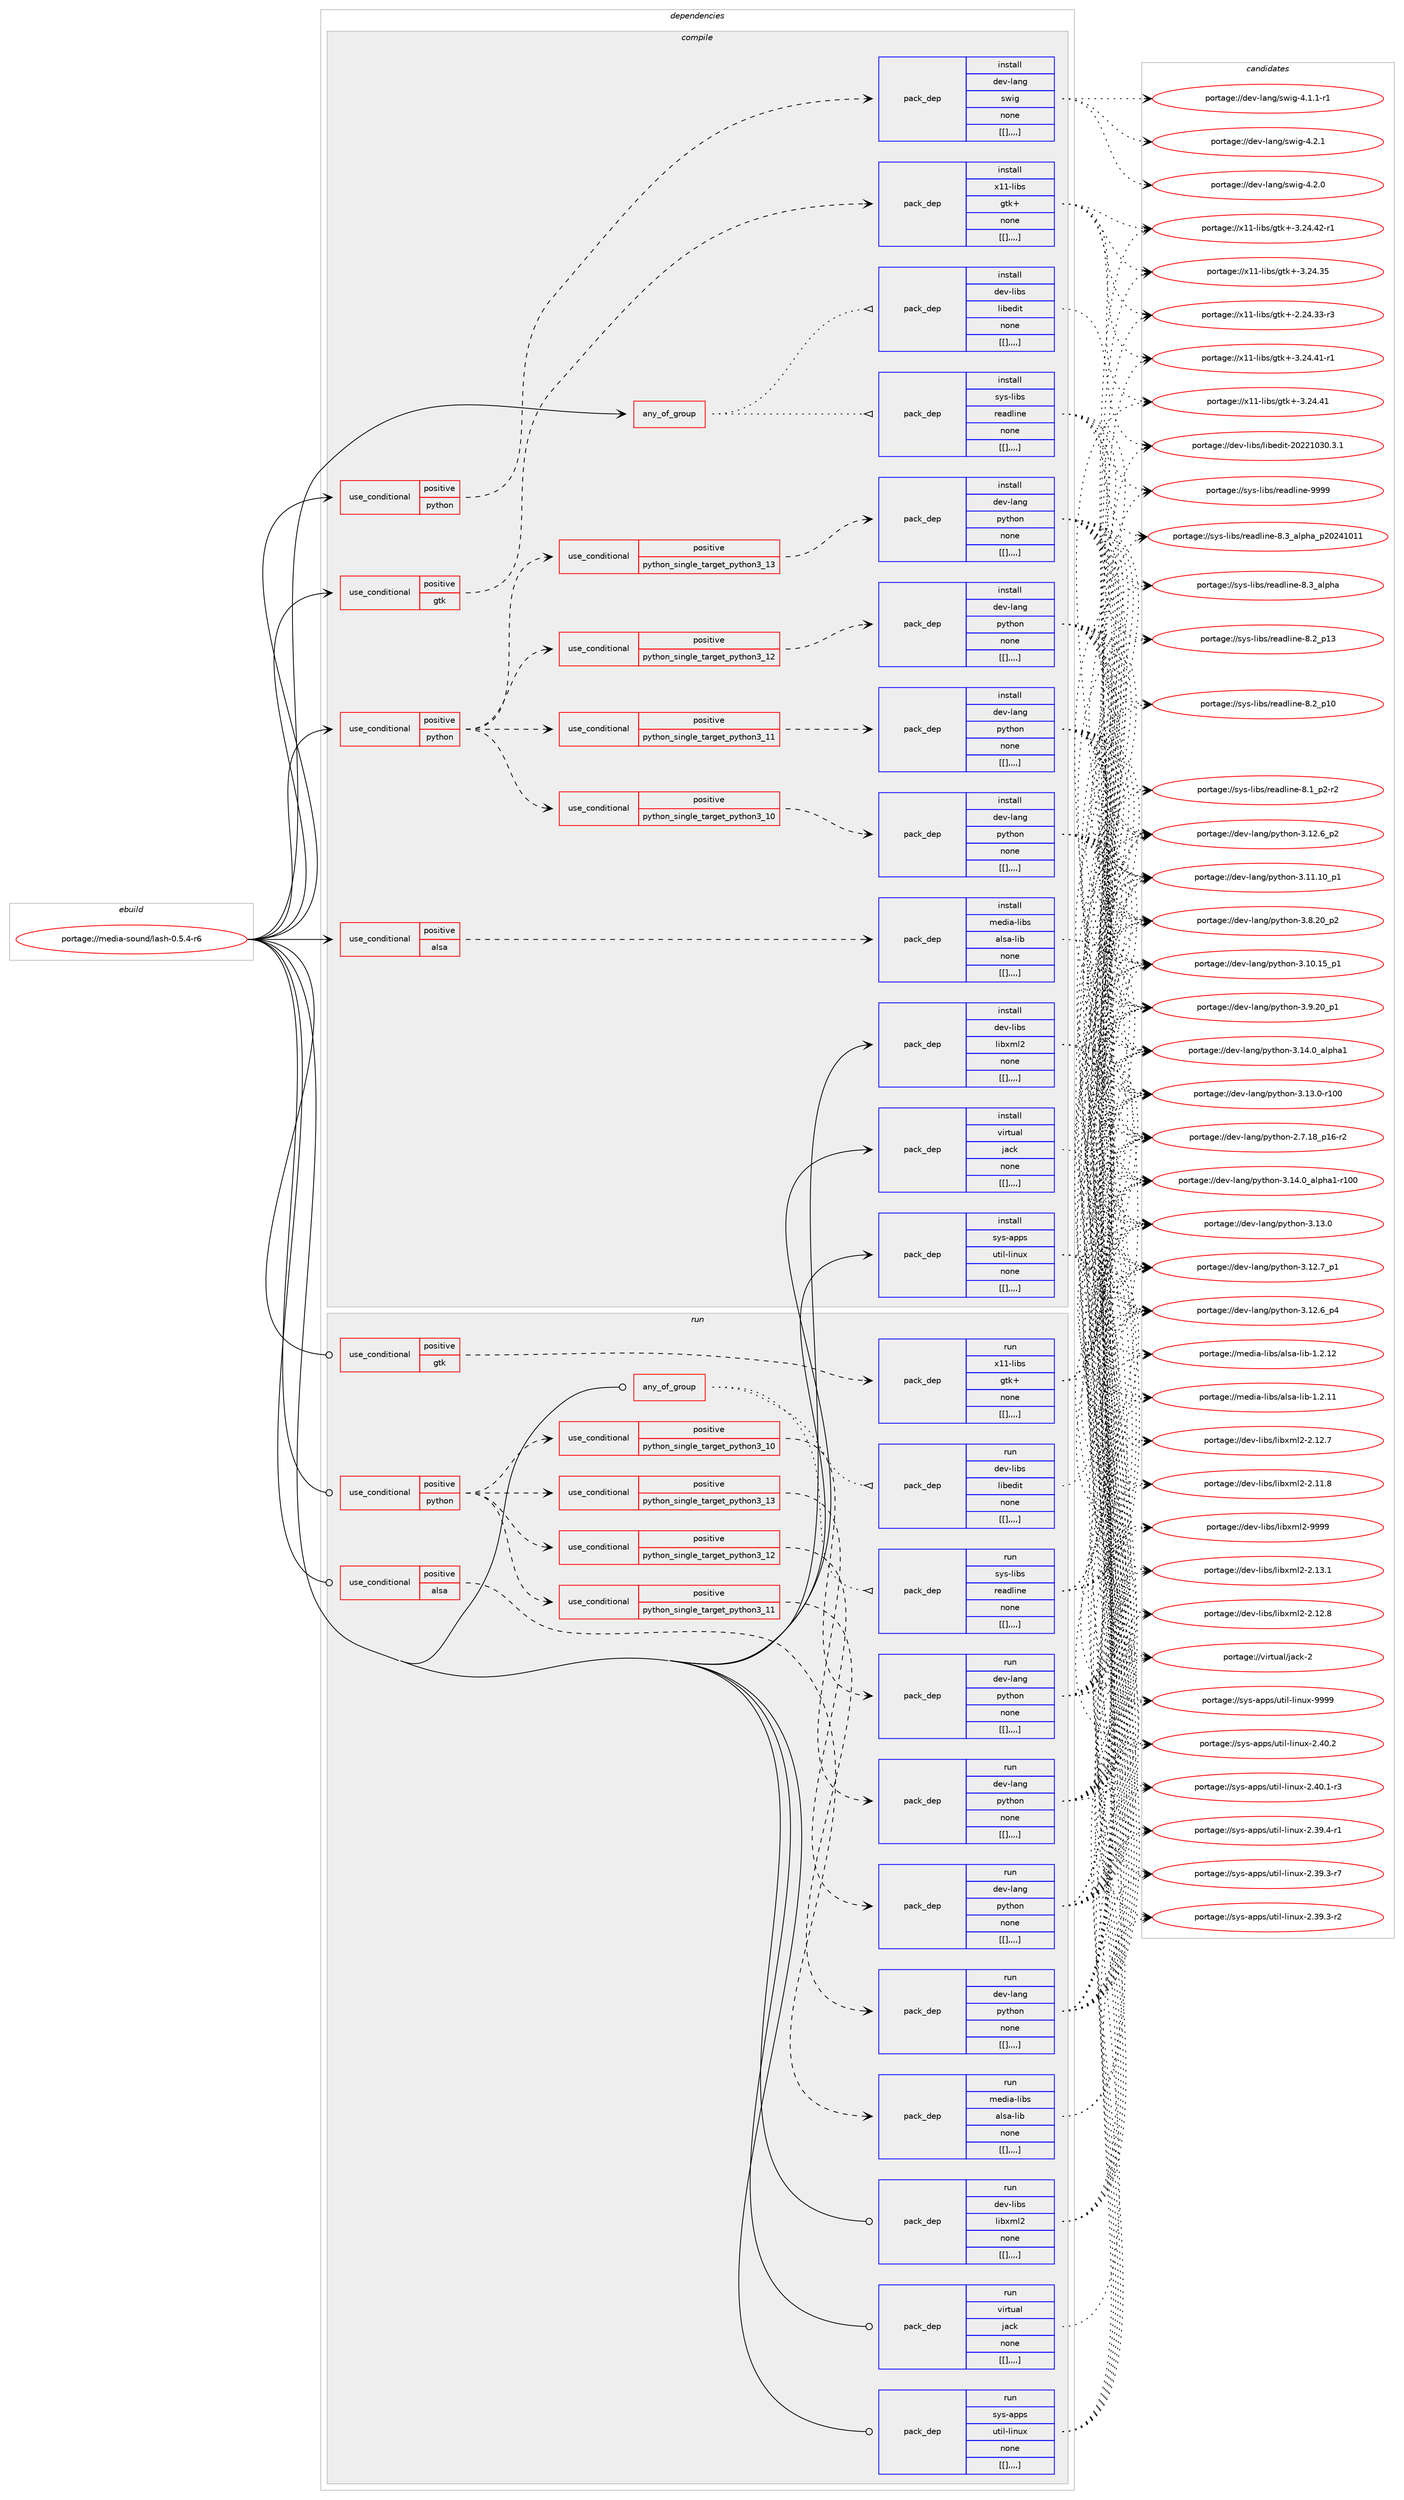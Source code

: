 digraph prolog {

# *************
# Graph options
# *************

newrank=true;
concentrate=true;
compound=true;
graph [rankdir=LR,fontname=Helvetica,fontsize=10,ranksep=1.5];#, ranksep=2.5, nodesep=0.2];
edge  [arrowhead=vee];
node  [fontname=Helvetica,fontsize=10];

# **********
# The ebuild
# **********

subgraph cluster_leftcol {
color=gray;
label=<<i>ebuild</i>>;
id [label="portage://media-sound/lash-0.5.4-r6", color=red, width=4, href="../media-sound/lash-0.5.4-r6.svg"];
}

# ****************
# The dependencies
# ****************

subgraph cluster_midcol {
color=gray;
label=<<i>dependencies</i>>;
subgraph cluster_compile {
fillcolor="#eeeeee";
style=filled;
label=<<i>compile</i>>;
subgraph any2582 {
dependency339182 [label=<<TABLE BORDER="0" CELLBORDER="1" CELLSPACING="0" CELLPADDING="4"><TR><TD CELLPADDING="10">any_of_group</TD></TR></TABLE>>, shape=none, color=red];subgraph pack250125 {
dependency339212 [label=<<TABLE BORDER="0" CELLBORDER="1" CELLSPACING="0" CELLPADDING="4" WIDTH="220"><TR><TD ROWSPAN="6" CELLPADDING="30">pack_dep</TD></TR><TR><TD WIDTH="110">install</TD></TR><TR><TD>sys-libs</TD></TR><TR><TD>readline</TD></TR><TR><TD>none</TD></TR><TR><TD>[[],,,,]</TD></TR></TABLE>>, shape=none, color=blue];
}
dependency339182:e -> dependency339212:w [weight=20,style="dotted",arrowhead="oinv"];
subgraph pack250160 {
dependency339230 [label=<<TABLE BORDER="0" CELLBORDER="1" CELLSPACING="0" CELLPADDING="4" WIDTH="220"><TR><TD ROWSPAN="6" CELLPADDING="30">pack_dep</TD></TR><TR><TD WIDTH="110">install</TD></TR><TR><TD>dev-libs</TD></TR><TR><TD>libedit</TD></TR><TR><TD>none</TD></TR><TR><TD>[[],,,,]</TD></TR></TABLE>>, shape=none, color=blue];
}
dependency339182:e -> dependency339230:w [weight=20,style="dotted",arrowhead="oinv"];
}
id:e -> dependency339182:w [weight=20,style="solid",arrowhead="vee"];
subgraph cond86321 {
dependency339258 [label=<<TABLE BORDER="0" CELLBORDER="1" CELLSPACING="0" CELLPADDING="4"><TR><TD ROWSPAN="3" CELLPADDING="10">use_conditional</TD></TR><TR><TD>positive</TD></TR><TR><TD>alsa</TD></TR></TABLE>>, shape=none, color=red];
subgraph pack250188 {
dependency339286 [label=<<TABLE BORDER="0" CELLBORDER="1" CELLSPACING="0" CELLPADDING="4" WIDTH="220"><TR><TD ROWSPAN="6" CELLPADDING="30">pack_dep</TD></TR><TR><TD WIDTH="110">install</TD></TR><TR><TD>media-libs</TD></TR><TR><TD>alsa-lib</TD></TR><TR><TD>none</TD></TR><TR><TD>[[],,,,]</TD></TR></TABLE>>, shape=none, color=blue];
}
dependency339258:e -> dependency339286:w [weight=20,style="dashed",arrowhead="vee"];
}
id:e -> dependency339258:w [weight=20,style="solid",arrowhead="vee"];
subgraph cond86331 {
dependency339307 [label=<<TABLE BORDER="0" CELLBORDER="1" CELLSPACING="0" CELLPADDING="4"><TR><TD ROWSPAN="3" CELLPADDING="10">use_conditional</TD></TR><TR><TD>positive</TD></TR><TR><TD>gtk</TD></TR></TABLE>>, shape=none, color=red];
subgraph pack250216 {
dependency339309 [label=<<TABLE BORDER="0" CELLBORDER="1" CELLSPACING="0" CELLPADDING="4" WIDTH="220"><TR><TD ROWSPAN="6" CELLPADDING="30">pack_dep</TD></TR><TR><TD WIDTH="110">install</TD></TR><TR><TD>x11-libs</TD></TR><TR><TD>gtk+</TD></TR><TR><TD>none</TD></TR><TR><TD>[[],,,,]</TD></TR></TABLE>>, shape=none, color=blue];
}
dependency339307:e -> dependency339309:w [weight=20,style="dashed",arrowhead="vee"];
}
id:e -> dependency339307:w [weight=20,style="solid",arrowhead="vee"];
subgraph cond86340 {
dependency339312 [label=<<TABLE BORDER="0" CELLBORDER="1" CELLSPACING="0" CELLPADDING="4"><TR><TD ROWSPAN="3" CELLPADDING="10">use_conditional</TD></TR><TR><TD>positive</TD></TR><TR><TD>python</TD></TR></TABLE>>, shape=none, color=red];
subgraph cond86341 {
dependency339314 [label=<<TABLE BORDER="0" CELLBORDER="1" CELLSPACING="0" CELLPADDING="4"><TR><TD ROWSPAN="3" CELLPADDING="10">use_conditional</TD></TR><TR><TD>positive</TD></TR><TR><TD>python_single_target_python3_10</TD></TR></TABLE>>, shape=none, color=red];
subgraph pack250220 {
dependency339315 [label=<<TABLE BORDER="0" CELLBORDER="1" CELLSPACING="0" CELLPADDING="4" WIDTH="220"><TR><TD ROWSPAN="6" CELLPADDING="30">pack_dep</TD></TR><TR><TD WIDTH="110">install</TD></TR><TR><TD>dev-lang</TD></TR><TR><TD>python</TD></TR><TR><TD>none</TD></TR><TR><TD>[[],,,,]</TD></TR></TABLE>>, shape=none, color=blue];
}
dependency339314:e -> dependency339315:w [weight=20,style="dashed",arrowhead="vee"];
}
dependency339312:e -> dependency339314:w [weight=20,style="dashed",arrowhead="vee"];
subgraph cond86357 {
dependency339347 [label=<<TABLE BORDER="0" CELLBORDER="1" CELLSPACING="0" CELLPADDING="4"><TR><TD ROWSPAN="3" CELLPADDING="10">use_conditional</TD></TR><TR><TD>positive</TD></TR><TR><TD>python_single_target_python3_11</TD></TR></TABLE>>, shape=none, color=red];
subgraph pack250250 {
dependency339456 [label=<<TABLE BORDER="0" CELLBORDER="1" CELLSPACING="0" CELLPADDING="4" WIDTH="220"><TR><TD ROWSPAN="6" CELLPADDING="30">pack_dep</TD></TR><TR><TD WIDTH="110">install</TD></TR><TR><TD>dev-lang</TD></TR><TR><TD>python</TD></TR><TR><TD>none</TD></TR><TR><TD>[[],,,,]</TD></TR></TABLE>>, shape=none, color=blue];
}
dependency339347:e -> dependency339456:w [weight=20,style="dashed",arrowhead="vee"];
}
dependency339312:e -> dependency339347:w [weight=20,style="dashed",arrowhead="vee"];
subgraph cond86398 {
dependency339535 [label=<<TABLE BORDER="0" CELLBORDER="1" CELLSPACING="0" CELLPADDING="4"><TR><TD ROWSPAN="3" CELLPADDING="10">use_conditional</TD></TR><TR><TD>positive</TD></TR><TR><TD>python_single_target_python3_12</TD></TR></TABLE>>, shape=none, color=red];
subgraph pack250389 {
dependency339627 [label=<<TABLE BORDER="0" CELLBORDER="1" CELLSPACING="0" CELLPADDING="4" WIDTH="220"><TR><TD ROWSPAN="6" CELLPADDING="30">pack_dep</TD></TR><TR><TD WIDTH="110">install</TD></TR><TR><TD>dev-lang</TD></TR><TR><TD>python</TD></TR><TR><TD>none</TD></TR><TR><TD>[[],,,,]</TD></TR></TABLE>>, shape=none, color=blue];
}
dependency339535:e -> dependency339627:w [weight=20,style="dashed",arrowhead="vee"];
}
dependency339312:e -> dependency339535:w [weight=20,style="dashed",arrowhead="vee"];
subgraph cond86460 {
dependency339692 [label=<<TABLE BORDER="0" CELLBORDER="1" CELLSPACING="0" CELLPADDING="4"><TR><TD ROWSPAN="3" CELLPADDING="10">use_conditional</TD></TR><TR><TD>positive</TD></TR><TR><TD>python_single_target_python3_13</TD></TR></TABLE>>, shape=none, color=red];
subgraph pack250472 {
dependency339710 [label=<<TABLE BORDER="0" CELLBORDER="1" CELLSPACING="0" CELLPADDING="4" WIDTH="220"><TR><TD ROWSPAN="6" CELLPADDING="30">pack_dep</TD></TR><TR><TD WIDTH="110">install</TD></TR><TR><TD>dev-lang</TD></TR><TR><TD>python</TD></TR><TR><TD>none</TD></TR><TR><TD>[[],,,,]</TD></TR></TABLE>>, shape=none, color=blue];
}
dependency339692:e -> dependency339710:w [weight=20,style="dashed",arrowhead="vee"];
}
dependency339312:e -> dependency339692:w [weight=20,style="dashed",arrowhead="vee"];
}
id:e -> dependency339312:w [weight=20,style="solid",arrowhead="vee"];
subgraph cond86475 {
dependency339732 [label=<<TABLE BORDER="0" CELLBORDER="1" CELLSPACING="0" CELLPADDING="4"><TR><TD ROWSPAN="3" CELLPADDING="10">use_conditional</TD></TR><TR><TD>positive</TD></TR><TR><TD>python</TD></TR></TABLE>>, shape=none, color=red];
subgraph pack250527 {
dependency339769 [label=<<TABLE BORDER="0" CELLBORDER="1" CELLSPACING="0" CELLPADDING="4" WIDTH="220"><TR><TD ROWSPAN="6" CELLPADDING="30">pack_dep</TD></TR><TR><TD WIDTH="110">install</TD></TR><TR><TD>dev-lang</TD></TR><TR><TD>swig</TD></TR><TR><TD>none</TD></TR><TR><TD>[[],,,,]</TD></TR></TABLE>>, shape=none, color=blue];
}
dependency339732:e -> dependency339769:w [weight=20,style="dashed",arrowhead="vee"];
}
id:e -> dependency339732:w [weight=20,style="solid",arrowhead="vee"];
subgraph pack250531 {
dependency339839 [label=<<TABLE BORDER="0" CELLBORDER="1" CELLSPACING="0" CELLPADDING="4" WIDTH="220"><TR><TD ROWSPAN="6" CELLPADDING="30">pack_dep</TD></TR><TR><TD WIDTH="110">install</TD></TR><TR><TD>dev-libs</TD></TR><TR><TD>libxml2</TD></TR><TR><TD>none</TD></TR><TR><TD>[[],,,,]</TD></TR></TABLE>>, shape=none, color=blue];
}
id:e -> dependency339839:w [weight=20,style="solid",arrowhead="vee"];
subgraph pack250625 {
dependency339906 [label=<<TABLE BORDER="0" CELLBORDER="1" CELLSPACING="0" CELLPADDING="4" WIDTH="220"><TR><TD ROWSPAN="6" CELLPADDING="30">pack_dep</TD></TR><TR><TD WIDTH="110">install</TD></TR><TR><TD>sys-apps</TD></TR><TR><TD>util-linux</TD></TR><TR><TD>none</TD></TR><TR><TD>[[],,,,]</TD></TR></TABLE>>, shape=none, color=blue];
}
id:e -> dependency339906:w [weight=20,style="solid",arrowhead="vee"];
subgraph pack250637 {
dependency340002 [label=<<TABLE BORDER="0" CELLBORDER="1" CELLSPACING="0" CELLPADDING="4" WIDTH="220"><TR><TD ROWSPAN="6" CELLPADDING="30">pack_dep</TD></TR><TR><TD WIDTH="110">install</TD></TR><TR><TD>virtual</TD></TR><TR><TD>jack</TD></TR><TR><TD>none</TD></TR><TR><TD>[[],,,,]</TD></TR></TABLE>>, shape=none, color=blue];
}
id:e -> dependency340002:w [weight=20,style="solid",arrowhead="vee"];
}
subgraph cluster_compileandrun {
fillcolor="#eeeeee";
style=filled;
label=<<i>compile and run</i>>;
}
subgraph cluster_run {
fillcolor="#eeeeee";
style=filled;
label=<<i>run</i>>;
subgraph any2590 {
dependency340039 [label=<<TABLE BORDER="0" CELLBORDER="1" CELLSPACING="0" CELLPADDING="4"><TR><TD CELLPADDING="10">any_of_group</TD></TR></TABLE>>, shape=none, color=red];subgraph pack250713 {
dependency340051 [label=<<TABLE BORDER="0" CELLBORDER="1" CELLSPACING="0" CELLPADDING="4" WIDTH="220"><TR><TD ROWSPAN="6" CELLPADDING="30">pack_dep</TD></TR><TR><TD WIDTH="110">run</TD></TR><TR><TD>sys-libs</TD></TR><TR><TD>readline</TD></TR><TR><TD>none</TD></TR><TR><TD>[[],,,,]</TD></TR></TABLE>>, shape=none, color=blue];
}
dependency340039:e -> dependency340051:w [weight=20,style="dotted",arrowhead="oinv"];
subgraph pack250742 {
dependency340108 [label=<<TABLE BORDER="0" CELLBORDER="1" CELLSPACING="0" CELLPADDING="4" WIDTH="220"><TR><TD ROWSPAN="6" CELLPADDING="30">pack_dep</TD></TR><TR><TD WIDTH="110">run</TD></TR><TR><TD>dev-libs</TD></TR><TR><TD>libedit</TD></TR><TR><TD>none</TD></TR><TR><TD>[[],,,,]</TD></TR></TABLE>>, shape=none, color=blue];
}
dependency340039:e -> dependency340108:w [weight=20,style="dotted",arrowhead="oinv"];
}
id:e -> dependency340039:w [weight=20,style="solid",arrowhead="odot"];
subgraph cond86587 {
dependency340113 [label=<<TABLE BORDER="0" CELLBORDER="1" CELLSPACING="0" CELLPADDING="4"><TR><TD ROWSPAN="3" CELLPADDING="10">use_conditional</TD></TR><TR><TD>positive</TD></TR><TR><TD>alsa</TD></TR></TABLE>>, shape=none, color=red];
subgraph pack250773 {
dependency340162 [label=<<TABLE BORDER="0" CELLBORDER="1" CELLSPACING="0" CELLPADDING="4" WIDTH="220"><TR><TD ROWSPAN="6" CELLPADDING="30">pack_dep</TD></TR><TR><TD WIDTH="110">run</TD></TR><TR><TD>media-libs</TD></TR><TR><TD>alsa-lib</TD></TR><TR><TD>none</TD></TR><TR><TD>[[],,,,]</TD></TR></TABLE>>, shape=none, color=blue];
}
dependency340113:e -> dependency340162:w [weight=20,style="dashed",arrowhead="vee"];
}
id:e -> dependency340113:w [weight=20,style="solid",arrowhead="odot"];
subgraph cond86600 {
dependency340167 [label=<<TABLE BORDER="0" CELLBORDER="1" CELLSPACING="0" CELLPADDING="4"><TR><TD ROWSPAN="3" CELLPADDING="10">use_conditional</TD></TR><TR><TD>positive</TD></TR><TR><TD>gtk</TD></TR></TABLE>>, shape=none, color=red];
subgraph pack250833 {
dependency340225 [label=<<TABLE BORDER="0" CELLBORDER="1" CELLSPACING="0" CELLPADDING="4" WIDTH="220"><TR><TD ROWSPAN="6" CELLPADDING="30">pack_dep</TD></TR><TR><TD WIDTH="110">run</TD></TR><TR><TD>x11-libs</TD></TR><TR><TD>gtk+</TD></TR><TR><TD>none</TD></TR><TR><TD>[[],,,,]</TD></TR></TABLE>>, shape=none, color=blue];
}
dependency340167:e -> dependency340225:w [weight=20,style="dashed",arrowhead="vee"];
}
id:e -> dependency340167:w [weight=20,style="solid",arrowhead="odot"];
subgraph cond86614 {
dependency340232 [label=<<TABLE BORDER="0" CELLBORDER="1" CELLSPACING="0" CELLPADDING="4"><TR><TD ROWSPAN="3" CELLPADDING="10">use_conditional</TD></TR><TR><TD>positive</TD></TR><TR><TD>python</TD></TR></TABLE>>, shape=none, color=red];
subgraph cond86618 {
dependency340266 [label=<<TABLE BORDER="0" CELLBORDER="1" CELLSPACING="0" CELLPADDING="4"><TR><TD ROWSPAN="3" CELLPADDING="10">use_conditional</TD></TR><TR><TD>positive</TD></TR><TR><TD>python_single_target_python3_10</TD></TR></TABLE>>, shape=none, color=red];
subgraph pack250885 {
dependency340283 [label=<<TABLE BORDER="0" CELLBORDER="1" CELLSPACING="0" CELLPADDING="4" WIDTH="220"><TR><TD ROWSPAN="6" CELLPADDING="30">pack_dep</TD></TR><TR><TD WIDTH="110">run</TD></TR><TR><TD>dev-lang</TD></TR><TR><TD>python</TD></TR><TR><TD>none</TD></TR><TR><TD>[[],,,,]</TD></TR></TABLE>>, shape=none, color=blue];
}
dependency340266:e -> dependency340283:w [weight=20,style="dashed",arrowhead="vee"];
}
dependency340232:e -> dependency340266:w [weight=20,style="dashed",arrowhead="vee"];
subgraph cond86646 {
dependency340325 [label=<<TABLE BORDER="0" CELLBORDER="1" CELLSPACING="0" CELLPADDING="4"><TR><TD ROWSPAN="3" CELLPADDING="10">use_conditional</TD></TR><TR><TD>positive</TD></TR><TR><TD>python_single_target_python3_11</TD></TR></TABLE>>, shape=none, color=red];
subgraph pack250950 {
dependency340382 [label=<<TABLE BORDER="0" CELLBORDER="1" CELLSPACING="0" CELLPADDING="4" WIDTH="220"><TR><TD ROWSPAN="6" CELLPADDING="30">pack_dep</TD></TR><TR><TD WIDTH="110">run</TD></TR><TR><TD>dev-lang</TD></TR><TR><TD>python</TD></TR><TR><TD>none</TD></TR><TR><TD>[[],,,,]</TD></TR></TABLE>>, shape=none, color=blue];
}
dependency340325:e -> dependency340382:w [weight=20,style="dashed",arrowhead="vee"];
}
dependency340232:e -> dependency340325:w [weight=20,style="dashed",arrowhead="vee"];
subgraph cond86677 {
dependency340424 [label=<<TABLE BORDER="0" CELLBORDER="1" CELLSPACING="0" CELLPADDING="4"><TR><TD ROWSPAN="3" CELLPADDING="10">use_conditional</TD></TR><TR><TD>positive</TD></TR><TR><TD>python_single_target_python3_12</TD></TR></TABLE>>, shape=none, color=red];
subgraph pack251013 {
dependency340445 [label=<<TABLE BORDER="0" CELLBORDER="1" CELLSPACING="0" CELLPADDING="4" WIDTH="220"><TR><TD ROWSPAN="6" CELLPADDING="30">pack_dep</TD></TR><TR><TD WIDTH="110">run</TD></TR><TR><TD>dev-lang</TD></TR><TR><TD>python</TD></TR><TR><TD>none</TD></TR><TR><TD>[[],,,,]</TD></TR></TABLE>>, shape=none, color=blue];
}
dependency340424:e -> dependency340445:w [weight=20,style="dashed",arrowhead="vee"];
}
dependency340232:e -> dependency340424:w [weight=20,style="dashed",arrowhead="vee"];
subgraph cond86688 {
dependency340450 [label=<<TABLE BORDER="0" CELLBORDER="1" CELLSPACING="0" CELLPADDING="4"><TR><TD ROWSPAN="3" CELLPADDING="10">use_conditional</TD></TR><TR><TD>positive</TD></TR><TR><TD>python_single_target_python3_13</TD></TR></TABLE>>, shape=none, color=red];
subgraph pack251031 {
dependency340577 [label=<<TABLE BORDER="0" CELLBORDER="1" CELLSPACING="0" CELLPADDING="4" WIDTH="220"><TR><TD ROWSPAN="6" CELLPADDING="30">pack_dep</TD></TR><TR><TD WIDTH="110">run</TD></TR><TR><TD>dev-lang</TD></TR><TR><TD>python</TD></TR><TR><TD>none</TD></TR><TR><TD>[[],,,,]</TD></TR></TABLE>>, shape=none, color=blue];
}
dependency340450:e -> dependency340577:w [weight=20,style="dashed",arrowhead="vee"];
}
dependency340232:e -> dependency340450:w [weight=20,style="dashed",arrowhead="vee"];
}
id:e -> dependency340232:w [weight=20,style="solid",arrowhead="odot"];
subgraph pack251173 {
dependency340664 [label=<<TABLE BORDER="0" CELLBORDER="1" CELLSPACING="0" CELLPADDING="4" WIDTH="220"><TR><TD ROWSPAN="6" CELLPADDING="30">pack_dep</TD></TR><TR><TD WIDTH="110">run</TD></TR><TR><TD>dev-libs</TD></TR><TR><TD>libxml2</TD></TR><TR><TD>none</TD></TR><TR><TD>[[],,,,]</TD></TR></TABLE>>, shape=none, color=blue];
}
id:e -> dependency340664:w [weight=20,style="solid",arrowhead="odot"];
subgraph pack251175 {
dependency340668 [label=<<TABLE BORDER="0" CELLBORDER="1" CELLSPACING="0" CELLPADDING="4" WIDTH="220"><TR><TD ROWSPAN="6" CELLPADDING="30">pack_dep</TD></TR><TR><TD WIDTH="110">run</TD></TR><TR><TD>sys-apps</TD></TR><TR><TD>util-linux</TD></TR><TR><TD>none</TD></TR><TR><TD>[[],,,,]</TD></TR></TABLE>>, shape=none, color=blue];
}
id:e -> dependency340668:w [weight=20,style="solid",arrowhead="odot"];
subgraph pack251222 {
dependency340731 [label=<<TABLE BORDER="0" CELLBORDER="1" CELLSPACING="0" CELLPADDING="4" WIDTH="220"><TR><TD ROWSPAN="6" CELLPADDING="30">pack_dep</TD></TR><TR><TD WIDTH="110">run</TD></TR><TR><TD>virtual</TD></TR><TR><TD>jack</TD></TR><TR><TD>none</TD></TR><TR><TD>[[],,,,]</TD></TR></TABLE>>, shape=none, color=blue];
}
id:e -> dependency340731:w [weight=20,style="solid",arrowhead="odot"];
}
}

# **************
# The candidates
# **************

subgraph cluster_choices {
rank=same;
color=gray;
label=<<i>candidates</i>>;

subgraph choice250489 {
color=black;
nodesep=1;
choice115121115451081059811547114101971001081051101014557575757 [label="portage://sys-libs/readline-9999", color=red, width=4,href="../sys-libs/readline-9999.svg"];
choice1151211154510810598115471141019710010810511010145564651959710811210497951125048505249484949 [label="portage://sys-libs/readline-8.3_alpha_p20241011", color=red, width=4,href="../sys-libs/readline-8.3_alpha_p20241011.svg"];
choice1151211154510810598115471141019710010810511010145564651959710811210497 [label="portage://sys-libs/readline-8.3_alpha", color=red, width=4,href="../sys-libs/readline-8.3_alpha.svg"];
choice1151211154510810598115471141019710010810511010145564650951124951 [label="portage://sys-libs/readline-8.2_p13", color=red, width=4,href="../sys-libs/readline-8.2_p13.svg"];
choice1151211154510810598115471141019710010810511010145564650951124948 [label="portage://sys-libs/readline-8.2_p10", color=red, width=4,href="../sys-libs/readline-8.2_p10.svg"];
choice115121115451081059811547114101971001081051101014556464995112504511450 [label="portage://sys-libs/readline-8.1_p2-r2", color=red, width=4,href="../sys-libs/readline-8.1_p2-r2.svg"];
dependency339212:e -> choice115121115451081059811547114101971001081051101014557575757:w [style=dotted,weight="100"];
dependency339212:e -> choice1151211154510810598115471141019710010810511010145564651959710811210497951125048505249484949:w [style=dotted,weight="100"];
dependency339212:e -> choice1151211154510810598115471141019710010810511010145564651959710811210497:w [style=dotted,weight="100"];
dependency339212:e -> choice1151211154510810598115471141019710010810511010145564650951124951:w [style=dotted,weight="100"];
dependency339212:e -> choice1151211154510810598115471141019710010810511010145564650951124948:w [style=dotted,weight="100"];
dependency339212:e -> choice115121115451081059811547114101971001081051101014556464995112504511450:w [style=dotted,weight="100"];
}
subgraph choice250505 {
color=black;
nodesep=1;
choice1001011184510810598115471081059810110010511645504850504948514846514649 [label="portage://dev-libs/libedit-20221030.3.1", color=red, width=4,href="../dev-libs/libedit-20221030.3.1.svg"];
dependency339230:e -> choice1001011184510810598115471081059810110010511645504850504948514846514649:w [style=dotted,weight="100"];
}
subgraph choice250507 {
color=black;
nodesep=1;
choice109101100105974510810598115479710811597451081059845494650464950 [label="portage://media-libs/alsa-lib-1.2.12", color=red, width=4,href="../media-libs/alsa-lib-1.2.12.svg"];
choice109101100105974510810598115479710811597451081059845494650464949 [label="portage://media-libs/alsa-lib-1.2.11", color=red, width=4,href="../media-libs/alsa-lib-1.2.11.svg"];
dependency339286:e -> choice109101100105974510810598115479710811597451081059845494650464950:w [style=dotted,weight="100"];
dependency339286:e -> choice109101100105974510810598115479710811597451081059845494650464949:w [style=dotted,weight="100"];
}
subgraph choice250509 {
color=black;
nodesep=1;
choice12049494510810598115471031161074345514650524652504511449 [label="portage://x11-libs/gtk+-3.24.42-r1", color=red, width=4,href="../x11-libs/gtk+-3.24.42-r1.svg"];
choice12049494510810598115471031161074345514650524652494511449 [label="portage://x11-libs/gtk+-3.24.41-r1", color=red, width=4,href="../x11-libs/gtk+-3.24.41-r1.svg"];
choice1204949451081059811547103116107434551465052465249 [label="portage://x11-libs/gtk+-3.24.41", color=red, width=4,href="../x11-libs/gtk+-3.24.41.svg"];
choice1204949451081059811547103116107434551465052465153 [label="portage://x11-libs/gtk+-3.24.35", color=red, width=4,href="../x11-libs/gtk+-3.24.35.svg"];
choice12049494510810598115471031161074345504650524651514511451 [label="portage://x11-libs/gtk+-2.24.33-r3", color=red, width=4,href="../x11-libs/gtk+-2.24.33-r3.svg"];
dependency339309:e -> choice12049494510810598115471031161074345514650524652504511449:w [style=dotted,weight="100"];
dependency339309:e -> choice12049494510810598115471031161074345514650524652494511449:w [style=dotted,weight="100"];
dependency339309:e -> choice1204949451081059811547103116107434551465052465249:w [style=dotted,weight="100"];
dependency339309:e -> choice1204949451081059811547103116107434551465052465153:w [style=dotted,weight="100"];
dependency339309:e -> choice12049494510810598115471031161074345504650524651514511451:w [style=dotted,weight="100"];
}
subgraph choice250527 {
color=black;
nodesep=1;
choice100101118451089711010347112121116104111110455146495246489597108112104974945114494848 [label="portage://dev-lang/python-3.14.0_alpha1-r100", color=red, width=4,href="../dev-lang/python-3.14.0_alpha1-r100.svg"];
choice1001011184510897110103471121211161041111104551464952464895971081121049749 [label="portage://dev-lang/python-3.14.0_alpha1", color=red, width=4,href="../dev-lang/python-3.14.0_alpha1.svg"];
choice1001011184510897110103471121211161041111104551464951464845114494848 [label="portage://dev-lang/python-3.13.0-r100", color=red, width=4,href="../dev-lang/python-3.13.0-r100.svg"];
choice10010111845108971101034711212111610411111045514649514648 [label="portage://dev-lang/python-3.13.0", color=red, width=4,href="../dev-lang/python-3.13.0.svg"];
choice100101118451089711010347112121116104111110455146495046559511249 [label="portage://dev-lang/python-3.12.7_p1", color=red, width=4,href="../dev-lang/python-3.12.7_p1.svg"];
choice100101118451089711010347112121116104111110455146495046549511252 [label="portage://dev-lang/python-3.12.6_p4", color=red, width=4,href="../dev-lang/python-3.12.6_p4.svg"];
choice100101118451089711010347112121116104111110455146495046549511250 [label="portage://dev-lang/python-3.12.6_p2", color=red, width=4,href="../dev-lang/python-3.12.6_p2.svg"];
choice10010111845108971101034711212111610411111045514649494649489511249 [label="portage://dev-lang/python-3.11.10_p1", color=red, width=4,href="../dev-lang/python-3.11.10_p1.svg"];
choice10010111845108971101034711212111610411111045514649484649539511249 [label="portage://dev-lang/python-3.10.15_p1", color=red, width=4,href="../dev-lang/python-3.10.15_p1.svg"];
choice100101118451089711010347112121116104111110455146574650489511249 [label="portage://dev-lang/python-3.9.20_p1", color=red, width=4,href="../dev-lang/python-3.9.20_p1.svg"];
choice100101118451089711010347112121116104111110455146564650489511250 [label="portage://dev-lang/python-3.8.20_p2", color=red, width=4,href="../dev-lang/python-3.8.20_p2.svg"];
choice100101118451089711010347112121116104111110455046554649569511249544511450 [label="portage://dev-lang/python-2.7.18_p16-r2", color=red, width=4,href="../dev-lang/python-2.7.18_p16-r2.svg"];
dependency339315:e -> choice100101118451089711010347112121116104111110455146495246489597108112104974945114494848:w [style=dotted,weight="100"];
dependency339315:e -> choice1001011184510897110103471121211161041111104551464952464895971081121049749:w [style=dotted,weight="100"];
dependency339315:e -> choice1001011184510897110103471121211161041111104551464951464845114494848:w [style=dotted,weight="100"];
dependency339315:e -> choice10010111845108971101034711212111610411111045514649514648:w [style=dotted,weight="100"];
dependency339315:e -> choice100101118451089711010347112121116104111110455146495046559511249:w [style=dotted,weight="100"];
dependency339315:e -> choice100101118451089711010347112121116104111110455146495046549511252:w [style=dotted,weight="100"];
dependency339315:e -> choice100101118451089711010347112121116104111110455146495046549511250:w [style=dotted,weight="100"];
dependency339315:e -> choice10010111845108971101034711212111610411111045514649494649489511249:w [style=dotted,weight="100"];
dependency339315:e -> choice10010111845108971101034711212111610411111045514649484649539511249:w [style=dotted,weight="100"];
dependency339315:e -> choice100101118451089711010347112121116104111110455146574650489511249:w [style=dotted,weight="100"];
dependency339315:e -> choice100101118451089711010347112121116104111110455146564650489511250:w [style=dotted,weight="100"];
dependency339315:e -> choice100101118451089711010347112121116104111110455046554649569511249544511450:w [style=dotted,weight="100"];
}
subgraph choice250542 {
color=black;
nodesep=1;
choice100101118451089711010347112121116104111110455146495246489597108112104974945114494848 [label="portage://dev-lang/python-3.14.0_alpha1-r100", color=red, width=4,href="../dev-lang/python-3.14.0_alpha1-r100.svg"];
choice1001011184510897110103471121211161041111104551464952464895971081121049749 [label="portage://dev-lang/python-3.14.0_alpha1", color=red, width=4,href="../dev-lang/python-3.14.0_alpha1.svg"];
choice1001011184510897110103471121211161041111104551464951464845114494848 [label="portage://dev-lang/python-3.13.0-r100", color=red, width=4,href="../dev-lang/python-3.13.0-r100.svg"];
choice10010111845108971101034711212111610411111045514649514648 [label="portage://dev-lang/python-3.13.0", color=red, width=4,href="../dev-lang/python-3.13.0.svg"];
choice100101118451089711010347112121116104111110455146495046559511249 [label="portage://dev-lang/python-3.12.7_p1", color=red, width=4,href="../dev-lang/python-3.12.7_p1.svg"];
choice100101118451089711010347112121116104111110455146495046549511252 [label="portage://dev-lang/python-3.12.6_p4", color=red, width=4,href="../dev-lang/python-3.12.6_p4.svg"];
choice100101118451089711010347112121116104111110455146495046549511250 [label="portage://dev-lang/python-3.12.6_p2", color=red, width=4,href="../dev-lang/python-3.12.6_p2.svg"];
choice10010111845108971101034711212111610411111045514649494649489511249 [label="portage://dev-lang/python-3.11.10_p1", color=red, width=4,href="../dev-lang/python-3.11.10_p1.svg"];
choice10010111845108971101034711212111610411111045514649484649539511249 [label="portage://dev-lang/python-3.10.15_p1", color=red, width=4,href="../dev-lang/python-3.10.15_p1.svg"];
choice100101118451089711010347112121116104111110455146574650489511249 [label="portage://dev-lang/python-3.9.20_p1", color=red, width=4,href="../dev-lang/python-3.9.20_p1.svg"];
choice100101118451089711010347112121116104111110455146564650489511250 [label="portage://dev-lang/python-3.8.20_p2", color=red, width=4,href="../dev-lang/python-3.8.20_p2.svg"];
choice100101118451089711010347112121116104111110455046554649569511249544511450 [label="portage://dev-lang/python-2.7.18_p16-r2", color=red, width=4,href="../dev-lang/python-2.7.18_p16-r2.svg"];
dependency339456:e -> choice100101118451089711010347112121116104111110455146495246489597108112104974945114494848:w [style=dotted,weight="100"];
dependency339456:e -> choice1001011184510897110103471121211161041111104551464952464895971081121049749:w [style=dotted,weight="100"];
dependency339456:e -> choice1001011184510897110103471121211161041111104551464951464845114494848:w [style=dotted,weight="100"];
dependency339456:e -> choice10010111845108971101034711212111610411111045514649514648:w [style=dotted,weight="100"];
dependency339456:e -> choice100101118451089711010347112121116104111110455146495046559511249:w [style=dotted,weight="100"];
dependency339456:e -> choice100101118451089711010347112121116104111110455146495046549511252:w [style=dotted,weight="100"];
dependency339456:e -> choice100101118451089711010347112121116104111110455146495046549511250:w [style=dotted,weight="100"];
dependency339456:e -> choice10010111845108971101034711212111610411111045514649494649489511249:w [style=dotted,weight="100"];
dependency339456:e -> choice10010111845108971101034711212111610411111045514649484649539511249:w [style=dotted,weight="100"];
dependency339456:e -> choice100101118451089711010347112121116104111110455146574650489511249:w [style=dotted,weight="100"];
dependency339456:e -> choice100101118451089711010347112121116104111110455146564650489511250:w [style=dotted,weight="100"];
dependency339456:e -> choice100101118451089711010347112121116104111110455046554649569511249544511450:w [style=dotted,weight="100"];
}
subgraph choice250551 {
color=black;
nodesep=1;
choice100101118451089711010347112121116104111110455146495246489597108112104974945114494848 [label="portage://dev-lang/python-3.14.0_alpha1-r100", color=red, width=4,href="../dev-lang/python-3.14.0_alpha1-r100.svg"];
choice1001011184510897110103471121211161041111104551464952464895971081121049749 [label="portage://dev-lang/python-3.14.0_alpha1", color=red, width=4,href="../dev-lang/python-3.14.0_alpha1.svg"];
choice1001011184510897110103471121211161041111104551464951464845114494848 [label="portage://dev-lang/python-3.13.0-r100", color=red, width=4,href="../dev-lang/python-3.13.0-r100.svg"];
choice10010111845108971101034711212111610411111045514649514648 [label="portage://dev-lang/python-3.13.0", color=red, width=4,href="../dev-lang/python-3.13.0.svg"];
choice100101118451089711010347112121116104111110455146495046559511249 [label="portage://dev-lang/python-3.12.7_p1", color=red, width=4,href="../dev-lang/python-3.12.7_p1.svg"];
choice100101118451089711010347112121116104111110455146495046549511252 [label="portage://dev-lang/python-3.12.6_p4", color=red, width=4,href="../dev-lang/python-3.12.6_p4.svg"];
choice100101118451089711010347112121116104111110455146495046549511250 [label="portage://dev-lang/python-3.12.6_p2", color=red, width=4,href="../dev-lang/python-3.12.6_p2.svg"];
choice10010111845108971101034711212111610411111045514649494649489511249 [label="portage://dev-lang/python-3.11.10_p1", color=red, width=4,href="../dev-lang/python-3.11.10_p1.svg"];
choice10010111845108971101034711212111610411111045514649484649539511249 [label="portage://dev-lang/python-3.10.15_p1", color=red, width=4,href="../dev-lang/python-3.10.15_p1.svg"];
choice100101118451089711010347112121116104111110455146574650489511249 [label="portage://dev-lang/python-3.9.20_p1", color=red, width=4,href="../dev-lang/python-3.9.20_p1.svg"];
choice100101118451089711010347112121116104111110455146564650489511250 [label="portage://dev-lang/python-3.8.20_p2", color=red, width=4,href="../dev-lang/python-3.8.20_p2.svg"];
choice100101118451089711010347112121116104111110455046554649569511249544511450 [label="portage://dev-lang/python-2.7.18_p16-r2", color=red, width=4,href="../dev-lang/python-2.7.18_p16-r2.svg"];
dependency339627:e -> choice100101118451089711010347112121116104111110455146495246489597108112104974945114494848:w [style=dotted,weight="100"];
dependency339627:e -> choice1001011184510897110103471121211161041111104551464952464895971081121049749:w [style=dotted,weight="100"];
dependency339627:e -> choice1001011184510897110103471121211161041111104551464951464845114494848:w [style=dotted,weight="100"];
dependency339627:e -> choice10010111845108971101034711212111610411111045514649514648:w [style=dotted,weight="100"];
dependency339627:e -> choice100101118451089711010347112121116104111110455146495046559511249:w [style=dotted,weight="100"];
dependency339627:e -> choice100101118451089711010347112121116104111110455146495046549511252:w [style=dotted,weight="100"];
dependency339627:e -> choice100101118451089711010347112121116104111110455146495046549511250:w [style=dotted,weight="100"];
dependency339627:e -> choice10010111845108971101034711212111610411111045514649494649489511249:w [style=dotted,weight="100"];
dependency339627:e -> choice10010111845108971101034711212111610411111045514649484649539511249:w [style=dotted,weight="100"];
dependency339627:e -> choice100101118451089711010347112121116104111110455146574650489511249:w [style=dotted,weight="100"];
dependency339627:e -> choice100101118451089711010347112121116104111110455146564650489511250:w [style=dotted,weight="100"];
dependency339627:e -> choice100101118451089711010347112121116104111110455046554649569511249544511450:w [style=dotted,weight="100"];
}
subgraph choice250575 {
color=black;
nodesep=1;
choice100101118451089711010347112121116104111110455146495246489597108112104974945114494848 [label="portage://dev-lang/python-3.14.0_alpha1-r100", color=red, width=4,href="../dev-lang/python-3.14.0_alpha1-r100.svg"];
choice1001011184510897110103471121211161041111104551464952464895971081121049749 [label="portage://dev-lang/python-3.14.0_alpha1", color=red, width=4,href="../dev-lang/python-3.14.0_alpha1.svg"];
choice1001011184510897110103471121211161041111104551464951464845114494848 [label="portage://dev-lang/python-3.13.0-r100", color=red, width=4,href="../dev-lang/python-3.13.0-r100.svg"];
choice10010111845108971101034711212111610411111045514649514648 [label="portage://dev-lang/python-3.13.0", color=red, width=4,href="../dev-lang/python-3.13.0.svg"];
choice100101118451089711010347112121116104111110455146495046559511249 [label="portage://dev-lang/python-3.12.7_p1", color=red, width=4,href="../dev-lang/python-3.12.7_p1.svg"];
choice100101118451089711010347112121116104111110455146495046549511252 [label="portage://dev-lang/python-3.12.6_p4", color=red, width=4,href="../dev-lang/python-3.12.6_p4.svg"];
choice100101118451089711010347112121116104111110455146495046549511250 [label="portage://dev-lang/python-3.12.6_p2", color=red, width=4,href="../dev-lang/python-3.12.6_p2.svg"];
choice10010111845108971101034711212111610411111045514649494649489511249 [label="portage://dev-lang/python-3.11.10_p1", color=red, width=4,href="../dev-lang/python-3.11.10_p1.svg"];
choice10010111845108971101034711212111610411111045514649484649539511249 [label="portage://dev-lang/python-3.10.15_p1", color=red, width=4,href="../dev-lang/python-3.10.15_p1.svg"];
choice100101118451089711010347112121116104111110455146574650489511249 [label="portage://dev-lang/python-3.9.20_p1", color=red, width=4,href="../dev-lang/python-3.9.20_p1.svg"];
choice100101118451089711010347112121116104111110455146564650489511250 [label="portage://dev-lang/python-3.8.20_p2", color=red, width=4,href="../dev-lang/python-3.8.20_p2.svg"];
choice100101118451089711010347112121116104111110455046554649569511249544511450 [label="portage://dev-lang/python-2.7.18_p16-r2", color=red, width=4,href="../dev-lang/python-2.7.18_p16-r2.svg"];
dependency339710:e -> choice100101118451089711010347112121116104111110455146495246489597108112104974945114494848:w [style=dotted,weight="100"];
dependency339710:e -> choice1001011184510897110103471121211161041111104551464952464895971081121049749:w [style=dotted,weight="100"];
dependency339710:e -> choice1001011184510897110103471121211161041111104551464951464845114494848:w [style=dotted,weight="100"];
dependency339710:e -> choice10010111845108971101034711212111610411111045514649514648:w [style=dotted,weight="100"];
dependency339710:e -> choice100101118451089711010347112121116104111110455146495046559511249:w [style=dotted,weight="100"];
dependency339710:e -> choice100101118451089711010347112121116104111110455146495046549511252:w [style=dotted,weight="100"];
dependency339710:e -> choice100101118451089711010347112121116104111110455146495046549511250:w [style=dotted,weight="100"];
dependency339710:e -> choice10010111845108971101034711212111610411111045514649494649489511249:w [style=dotted,weight="100"];
dependency339710:e -> choice10010111845108971101034711212111610411111045514649484649539511249:w [style=dotted,weight="100"];
dependency339710:e -> choice100101118451089711010347112121116104111110455146574650489511249:w [style=dotted,weight="100"];
dependency339710:e -> choice100101118451089711010347112121116104111110455146564650489511250:w [style=dotted,weight="100"];
dependency339710:e -> choice100101118451089711010347112121116104111110455046554649569511249544511450:w [style=dotted,weight="100"];
}
subgraph choice250588 {
color=black;
nodesep=1;
choice100101118451089711010347115119105103455246504649 [label="portage://dev-lang/swig-4.2.1", color=red, width=4,href="../dev-lang/swig-4.2.1.svg"];
choice100101118451089711010347115119105103455246504648 [label="portage://dev-lang/swig-4.2.0", color=red, width=4,href="../dev-lang/swig-4.2.0.svg"];
choice1001011184510897110103471151191051034552464946494511449 [label="portage://dev-lang/swig-4.1.1-r1", color=red, width=4,href="../dev-lang/swig-4.1.1-r1.svg"];
dependency339769:e -> choice100101118451089711010347115119105103455246504649:w [style=dotted,weight="100"];
dependency339769:e -> choice100101118451089711010347115119105103455246504648:w [style=dotted,weight="100"];
dependency339769:e -> choice1001011184510897110103471151191051034552464946494511449:w [style=dotted,weight="100"];
}
subgraph choice250607 {
color=black;
nodesep=1;
choice10010111845108105981154710810598120109108504557575757 [label="portage://dev-libs/libxml2-9999", color=red, width=4,href="../dev-libs/libxml2-9999.svg"];
choice100101118451081059811547108105981201091085045504649514649 [label="portage://dev-libs/libxml2-2.13.1", color=red, width=4,href="../dev-libs/libxml2-2.13.1.svg"];
choice100101118451081059811547108105981201091085045504649504656 [label="portage://dev-libs/libxml2-2.12.8", color=red, width=4,href="../dev-libs/libxml2-2.12.8.svg"];
choice100101118451081059811547108105981201091085045504649504655 [label="portage://dev-libs/libxml2-2.12.7", color=red, width=4,href="../dev-libs/libxml2-2.12.7.svg"];
choice100101118451081059811547108105981201091085045504649494656 [label="portage://dev-libs/libxml2-2.11.8", color=red, width=4,href="../dev-libs/libxml2-2.11.8.svg"];
dependency339839:e -> choice10010111845108105981154710810598120109108504557575757:w [style=dotted,weight="100"];
dependency339839:e -> choice100101118451081059811547108105981201091085045504649514649:w [style=dotted,weight="100"];
dependency339839:e -> choice100101118451081059811547108105981201091085045504649504656:w [style=dotted,weight="100"];
dependency339839:e -> choice100101118451081059811547108105981201091085045504649504655:w [style=dotted,weight="100"];
dependency339839:e -> choice100101118451081059811547108105981201091085045504649494656:w [style=dotted,weight="100"];
}
subgraph choice250620 {
color=black;
nodesep=1;
choice115121115459711211211547117116105108451081051101171204557575757 [label="portage://sys-apps/util-linux-9999", color=red, width=4,href="../sys-apps/util-linux-9999.svg"];
choice1151211154597112112115471171161051084510810511011712045504652484650 [label="portage://sys-apps/util-linux-2.40.2", color=red, width=4,href="../sys-apps/util-linux-2.40.2.svg"];
choice11512111545971121121154711711610510845108105110117120455046524846494511451 [label="portage://sys-apps/util-linux-2.40.1-r3", color=red, width=4,href="../sys-apps/util-linux-2.40.1-r3.svg"];
choice11512111545971121121154711711610510845108105110117120455046515746524511449 [label="portage://sys-apps/util-linux-2.39.4-r1", color=red, width=4,href="../sys-apps/util-linux-2.39.4-r1.svg"];
choice11512111545971121121154711711610510845108105110117120455046515746514511455 [label="portage://sys-apps/util-linux-2.39.3-r7", color=red, width=4,href="../sys-apps/util-linux-2.39.3-r7.svg"];
choice11512111545971121121154711711610510845108105110117120455046515746514511450 [label="portage://sys-apps/util-linux-2.39.3-r2", color=red, width=4,href="../sys-apps/util-linux-2.39.3-r2.svg"];
dependency339906:e -> choice115121115459711211211547117116105108451081051101171204557575757:w [style=dotted,weight="100"];
dependency339906:e -> choice1151211154597112112115471171161051084510810511011712045504652484650:w [style=dotted,weight="100"];
dependency339906:e -> choice11512111545971121121154711711610510845108105110117120455046524846494511451:w [style=dotted,weight="100"];
dependency339906:e -> choice11512111545971121121154711711610510845108105110117120455046515746524511449:w [style=dotted,weight="100"];
dependency339906:e -> choice11512111545971121121154711711610510845108105110117120455046515746514511455:w [style=dotted,weight="100"];
dependency339906:e -> choice11512111545971121121154711711610510845108105110117120455046515746514511450:w [style=dotted,weight="100"];
}
subgraph choice250625 {
color=black;
nodesep=1;
choice118105114116117971084710697991074550 [label="portage://virtual/jack-2", color=red, width=4,href="../virtual/jack-2.svg"];
dependency340002:e -> choice118105114116117971084710697991074550:w [style=dotted,weight="100"];
}
subgraph choice250641 {
color=black;
nodesep=1;
choice115121115451081059811547114101971001081051101014557575757 [label="portage://sys-libs/readline-9999", color=red, width=4,href="../sys-libs/readline-9999.svg"];
choice1151211154510810598115471141019710010810511010145564651959710811210497951125048505249484949 [label="portage://sys-libs/readline-8.3_alpha_p20241011", color=red, width=4,href="../sys-libs/readline-8.3_alpha_p20241011.svg"];
choice1151211154510810598115471141019710010810511010145564651959710811210497 [label="portage://sys-libs/readline-8.3_alpha", color=red, width=4,href="../sys-libs/readline-8.3_alpha.svg"];
choice1151211154510810598115471141019710010810511010145564650951124951 [label="portage://sys-libs/readline-8.2_p13", color=red, width=4,href="../sys-libs/readline-8.2_p13.svg"];
choice1151211154510810598115471141019710010810511010145564650951124948 [label="portage://sys-libs/readline-8.2_p10", color=red, width=4,href="../sys-libs/readline-8.2_p10.svg"];
choice115121115451081059811547114101971001081051101014556464995112504511450 [label="portage://sys-libs/readline-8.1_p2-r2", color=red, width=4,href="../sys-libs/readline-8.1_p2-r2.svg"];
dependency340051:e -> choice115121115451081059811547114101971001081051101014557575757:w [style=dotted,weight="100"];
dependency340051:e -> choice1151211154510810598115471141019710010810511010145564651959710811210497951125048505249484949:w [style=dotted,weight="100"];
dependency340051:e -> choice1151211154510810598115471141019710010810511010145564651959710811210497:w [style=dotted,weight="100"];
dependency340051:e -> choice1151211154510810598115471141019710010810511010145564650951124951:w [style=dotted,weight="100"];
dependency340051:e -> choice1151211154510810598115471141019710010810511010145564650951124948:w [style=dotted,weight="100"];
dependency340051:e -> choice115121115451081059811547114101971001081051101014556464995112504511450:w [style=dotted,weight="100"];
}
subgraph choice250661 {
color=black;
nodesep=1;
choice1001011184510810598115471081059810110010511645504850504948514846514649 [label="portage://dev-libs/libedit-20221030.3.1", color=red, width=4,href="../dev-libs/libedit-20221030.3.1.svg"];
dependency340108:e -> choice1001011184510810598115471081059810110010511645504850504948514846514649:w [style=dotted,weight="100"];
}
subgraph choice250749 {
color=black;
nodesep=1;
choice109101100105974510810598115479710811597451081059845494650464950 [label="portage://media-libs/alsa-lib-1.2.12", color=red, width=4,href="../media-libs/alsa-lib-1.2.12.svg"];
choice109101100105974510810598115479710811597451081059845494650464949 [label="portage://media-libs/alsa-lib-1.2.11", color=red, width=4,href="../media-libs/alsa-lib-1.2.11.svg"];
dependency340162:e -> choice109101100105974510810598115479710811597451081059845494650464950:w [style=dotted,weight="100"];
dependency340162:e -> choice109101100105974510810598115479710811597451081059845494650464949:w [style=dotted,weight="100"];
}
subgraph choice250751 {
color=black;
nodesep=1;
choice12049494510810598115471031161074345514650524652504511449 [label="portage://x11-libs/gtk+-3.24.42-r1", color=red, width=4,href="../x11-libs/gtk+-3.24.42-r1.svg"];
choice12049494510810598115471031161074345514650524652494511449 [label="portage://x11-libs/gtk+-3.24.41-r1", color=red, width=4,href="../x11-libs/gtk+-3.24.41-r1.svg"];
choice1204949451081059811547103116107434551465052465249 [label="portage://x11-libs/gtk+-3.24.41", color=red, width=4,href="../x11-libs/gtk+-3.24.41.svg"];
choice1204949451081059811547103116107434551465052465153 [label="portage://x11-libs/gtk+-3.24.35", color=red, width=4,href="../x11-libs/gtk+-3.24.35.svg"];
choice12049494510810598115471031161074345504650524651514511451 [label="portage://x11-libs/gtk+-2.24.33-r3", color=red, width=4,href="../x11-libs/gtk+-2.24.33-r3.svg"];
dependency340225:e -> choice12049494510810598115471031161074345514650524652504511449:w [style=dotted,weight="100"];
dependency340225:e -> choice12049494510810598115471031161074345514650524652494511449:w [style=dotted,weight="100"];
dependency340225:e -> choice1204949451081059811547103116107434551465052465249:w [style=dotted,weight="100"];
dependency340225:e -> choice1204949451081059811547103116107434551465052465153:w [style=dotted,weight="100"];
dependency340225:e -> choice12049494510810598115471031161074345504650524651514511451:w [style=dotted,weight="100"];
}
subgraph choice250756 {
color=black;
nodesep=1;
choice100101118451089711010347112121116104111110455146495246489597108112104974945114494848 [label="portage://dev-lang/python-3.14.0_alpha1-r100", color=red, width=4,href="../dev-lang/python-3.14.0_alpha1-r100.svg"];
choice1001011184510897110103471121211161041111104551464952464895971081121049749 [label="portage://dev-lang/python-3.14.0_alpha1", color=red, width=4,href="../dev-lang/python-3.14.0_alpha1.svg"];
choice1001011184510897110103471121211161041111104551464951464845114494848 [label="portage://dev-lang/python-3.13.0-r100", color=red, width=4,href="../dev-lang/python-3.13.0-r100.svg"];
choice10010111845108971101034711212111610411111045514649514648 [label="portage://dev-lang/python-3.13.0", color=red, width=4,href="../dev-lang/python-3.13.0.svg"];
choice100101118451089711010347112121116104111110455146495046559511249 [label="portage://dev-lang/python-3.12.7_p1", color=red, width=4,href="../dev-lang/python-3.12.7_p1.svg"];
choice100101118451089711010347112121116104111110455146495046549511252 [label="portage://dev-lang/python-3.12.6_p4", color=red, width=4,href="../dev-lang/python-3.12.6_p4.svg"];
choice100101118451089711010347112121116104111110455146495046549511250 [label="portage://dev-lang/python-3.12.6_p2", color=red, width=4,href="../dev-lang/python-3.12.6_p2.svg"];
choice10010111845108971101034711212111610411111045514649494649489511249 [label="portage://dev-lang/python-3.11.10_p1", color=red, width=4,href="../dev-lang/python-3.11.10_p1.svg"];
choice10010111845108971101034711212111610411111045514649484649539511249 [label="portage://dev-lang/python-3.10.15_p1", color=red, width=4,href="../dev-lang/python-3.10.15_p1.svg"];
choice100101118451089711010347112121116104111110455146574650489511249 [label="portage://dev-lang/python-3.9.20_p1", color=red, width=4,href="../dev-lang/python-3.9.20_p1.svg"];
choice100101118451089711010347112121116104111110455146564650489511250 [label="portage://dev-lang/python-3.8.20_p2", color=red, width=4,href="../dev-lang/python-3.8.20_p2.svg"];
choice100101118451089711010347112121116104111110455046554649569511249544511450 [label="portage://dev-lang/python-2.7.18_p16-r2", color=red, width=4,href="../dev-lang/python-2.7.18_p16-r2.svg"];
dependency340283:e -> choice100101118451089711010347112121116104111110455146495246489597108112104974945114494848:w [style=dotted,weight="100"];
dependency340283:e -> choice1001011184510897110103471121211161041111104551464952464895971081121049749:w [style=dotted,weight="100"];
dependency340283:e -> choice1001011184510897110103471121211161041111104551464951464845114494848:w [style=dotted,weight="100"];
dependency340283:e -> choice10010111845108971101034711212111610411111045514649514648:w [style=dotted,weight="100"];
dependency340283:e -> choice100101118451089711010347112121116104111110455146495046559511249:w [style=dotted,weight="100"];
dependency340283:e -> choice100101118451089711010347112121116104111110455146495046549511252:w [style=dotted,weight="100"];
dependency340283:e -> choice100101118451089711010347112121116104111110455146495046549511250:w [style=dotted,weight="100"];
dependency340283:e -> choice10010111845108971101034711212111610411111045514649494649489511249:w [style=dotted,weight="100"];
dependency340283:e -> choice10010111845108971101034711212111610411111045514649484649539511249:w [style=dotted,weight="100"];
dependency340283:e -> choice100101118451089711010347112121116104111110455146574650489511249:w [style=dotted,weight="100"];
dependency340283:e -> choice100101118451089711010347112121116104111110455146564650489511250:w [style=dotted,weight="100"];
dependency340283:e -> choice100101118451089711010347112121116104111110455046554649569511249544511450:w [style=dotted,weight="100"];
}
subgraph choice250783 {
color=black;
nodesep=1;
choice100101118451089711010347112121116104111110455146495246489597108112104974945114494848 [label="portage://dev-lang/python-3.14.0_alpha1-r100", color=red, width=4,href="../dev-lang/python-3.14.0_alpha1-r100.svg"];
choice1001011184510897110103471121211161041111104551464952464895971081121049749 [label="portage://dev-lang/python-3.14.0_alpha1", color=red, width=4,href="../dev-lang/python-3.14.0_alpha1.svg"];
choice1001011184510897110103471121211161041111104551464951464845114494848 [label="portage://dev-lang/python-3.13.0-r100", color=red, width=4,href="../dev-lang/python-3.13.0-r100.svg"];
choice10010111845108971101034711212111610411111045514649514648 [label="portage://dev-lang/python-3.13.0", color=red, width=4,href="../dev-lang/python-3.13.0.svg"];
choice100101118451089711010347112121116104111110455146495046559511249 [label="portage://dev-lang/python-3.12.7_p1", color=red, width=4,href="../dev-lang/python-3.12.7_p1.svg"];
choice100101118451089711010347112121116104111110455146495046549511252 [label="portage://dev-lang/python-3.12.6_p4", color=red, width=4,href="../dev-lang/python-3.12.6_p4.svg"];
choice100101118451089711010347112121116104111110455146495046549511250 [label="portage://dev-lang/python-3.12.6_p2", color=red, width=4,href="../dev-lang/python-3.12.6_p2.svg"];
choice10010111845108971101034711212111610411111045514649494649489511249 [label="portage://dev-lang/python-3.11.10_p1", color=red, width=4,href="../dev-lang/python-3.11.10_p1.svg"];
choice10010111845108971101034711212111610411111045514649484649539511249 [label="portage://dev-lang/python-3.10.15_p1", color=red, width=4,href="../dev-lang/python-3.10.15_p1.svg"];
choice100101118451089711010347112121116104111110455146574650489511249 [label="portage://dev-lang/python-3.9.20_p1", color=red, width=4,href="../dev-lang/python-3.9.20_p1.svg"];
choice100101118451089711010347112121116104111110455146564650489511250 [label="portage://dev-lang/python-3.8.20_p2", color=red, width=4,href="../dev-lang/python-3.8.20_p2.svg"];
choice100101118451089711010347112121116104111110455046554649569511249544511450 [label="portage://dev-lang/python-2.7.18_p16-r2", color=red, width=4,href="../dev-lang/python-2.7.18_p16-r2.svg"];
dependency340382:e -> choice100101118451089711010347112121116104111110455146495246489597108112104974945114494848:w [style=dotted,weight="100"];
dependency340382:e -> choice1001011184510897110103471121211161041111104551464952464895971081121049749:w [style=dotted,weight="100"];
dependency340382:e -> choice1001011184510897110103471121211161041111104551464951464845114494848:w [style=dotted,weight="100"];
dependency340382:e -> choice10010111845108971101034711212111610411111045514649514648:w [style=dotted,weight="100"];
dependency340382:e -> choice100101118451089711010347112121116104111110455146495046559511249:w [style=dotted,weight="100"];
dependency340382:e -> choice100101118451089711010347112121116104111110455146495046549511252:w [style=dotted,weight="100"];
dependency340382:e -> choice100101118451089711010347112121116104111110455146495046549511250:w [style=dotted,weight="100"];
dependency340382:e -> choice10010111845108971101034711212111610411111045514649494649489511249:w [style=dotted,weight="100"];
dependency340382:e -> choice10010111845108971101034711212111610411111045514649484649539511249:w [style=dotted,weight="100"];
dependency340382:e -> choice100101118451089711010347112121116104111110455146574650489511249:w [style=dotted,weight="100"];
dependency340382:e -> choice100101118451089711010347112121116104111110455146564650489511250:w [style=dotted,weight="100"];
dependency340382:e -> choice100101118451089711010347112121116104111110455046554649569511249544511450:w [style=dotted,weight="100"];
}
subgraph choice250802 {
color=black;
nodesep=1;
choice100101118451089711010347112121116104111110455146495246489597108112104974945114494848 [label="portage://dev-lang/python-3.14.0_alpha1-r100", color=red, width=4,href="../dev-lang/python-3.14.0_alpha1-r100.svg"];
choice1001011184510897110103471121211161041111104551464952464895971081121049749 [label="portage://dev-lang/python-3.14.0_alpha1", color=red, width=4,href="../dev-lang/python-3.14.0_alpha1.svg"];
choice1001011184510897110103471121211161041111104551464951464845114494848 [label="portage://dev-lang/python-3.13.0-r100", color=red, width=4,href="../dev-lang/python-3.13.0-r100.svg"];
choice10010111845108971101034711212111610411111045514649514648 [label="portage://dev-lang/python-3.13.0", color=red, width=4,href="../dev-lang/python-3.13.0.svg"];
choice100101118451089711010347112121116104111110455146495046559511249 [label="portage://dev-lang/python-3.12.7_p1", color=red, width=4,href="../dev-lang/python-3.12.7_p1.svg"];
choice100101118451089711010347112121116104111110455146495046549511252 [label="portage://dev-lang/python-3.12.6_p4", color=red, width=4,href="../dev-lang/python-3.12.6_p4.svg"];
choice100101118451089711010347112121116104111110455146495046549511250 [label="portage://dev-lang/python-3.12.6_p2", color=red, width=4,href="../dev-lang/python-3.12.6_p2.svg"];
choice10010111845108971101034711212111610411111045514649494649489511249 [label="portage://dev-lang/python-3.11.10_p1", color=red, width=4,href="../dev-lang/python-3.11.10_p1.svg"];
choice10010111845108971101034711212111610411111045514649484649539511249 [label="portage://dev-lang/python-3.10.15_p1", color=red, width=4,href="../dev-lang/python-3.10.15_p1.svg"];
choice100101118451089711010347112121116104111110455146574650489511249 [label="portage://dev-lang/python-3.9.20_p1", color=red, width=4,href="../dev-lang/python-3.9.20_p1.svg"];
choice100101118451089711010347112121116104111110455146564650489511250 [label="portage://dev-lang/python-3.8.20_p2", color=red, width=4,href="../dev-lang/python-3.8.20_p2.svg"];
choice100101118451089711010347112121116104111110455046554649569511249544511450 [label="portage://dev-lang/python-2.7.18_p16-r2", color=red, width=4,href="../dev-lang/python-2.7.18_p16-r2.svg"];
dependency340445:e -> choice100101118451089711010347112121116104111110455146495246489597108112104974945114494848:w [style=dotted,weight="100"];
dependency340445:e -> choice1001011184510897110103471121211161041111104551464952464895971081121049749:w [style=dotted,weight="100"];
dependency340445:e -> choice1001011184510897110103471121211161041111104551464951464845114494848:w [style=dotted,weight="100"];
dependency340445:e -> choice10010111845108971101034711212111610411111045514649514648:w [style=dotted,weight="100"];
dependency340445:e -> choice100101118451089711010347112121116104111110455146495046559511249:w [style=dotted,weight="100"];
dependency340445:e -> choice100101118451089711010347112121116104111110455146495046549511252:w [style=dotted,weight="100"];
dependency340445:e -> choice100101118451089711010347112121116104111110455146495046549511250:w [style=dotted,weight="100"];
dependency340445:e -> choice10010111845108971101034711212111610411111045514649494649489511249:w [style=dotted,weight="100"];
dependency340445:e -> choice10010111845108971101034711212111610411111045514649484649539511249:w [style=dotted,weight="100"];
dependency340445:e -> choice100101118451089711010347112121116104111110455146574650489511249:w [style=dotted,weight="100"];
dependency340445:e -> choice100101118451089711010347112121116104111110455146564650489511250:w [style=dotted,weight="100"];
dependency340445:e -> choice100101118451089711010347112121116104111110455046554649569511249544511450:w [style=dotted,weight="100"];
}
subgraph choice250846 {
color=black;
nodesep=1;
choice100101118451089711010347112121116104111110455146495246489597108112104974945114494848 [label="portage://dev-lang/python-3.14.0_alpha1-r100", color=red, width=4,href="../dev-lang/python-3.14.0_alpha1-r100.svg"];
choice1001011184510897110103471121211161041111104551464952464895971081121049749 [label="portage://dev-lang/python-3.14.0_alpha1", color=red, width=4,href="../dev-lang/python-3.14.0_alpha1.svg"];
choice1001011184510897110103471121211161041111104551464951464845114494848 [label="portage://dev-lang/python-3.13.0-r100", color=red, width=4,href="../dev-lang/python-3.13.0-r100.svg"];
choice10010111845108971101034711212111610411111045514649514648 [label="portage://dev-lang/python-3.13.0", color=red, width=4,href="../dev-lang/python-3.13.0.svg"];
choice100101118451089711010347112121116104111110455146495046559511249 [label="portage://dev-lang/python-3.12.7_p1", color=red, width=4,href="../dev-lang/python-3.12.7_p1.svg"];
choice100101118451089711010347112121116104111110455146495046549511252 [label="portage://dev-lang/python-3.12.6_p4", color=red, width=4,href="../dev-lang/python-3.12.6_p4.svg"];
choice100101118451089711010347112121116104111110455146495046549511250 [label="portage://dev-lang/python-3.12.6_p2", color=red, width=4,href="../dev-lang/python-3.12.6_p2.svg"];
choice10010111845108971101034711212111610411111045514649494649489511249 [label="portage://dev-lang/python-3.11.10_p1", color=red, width=4,href="../dev-lang/python-3.11.10_p1.svg"];
choice10010111845108971101034711212111610411111045514649484649539511249 [label="portage://dev-lang/python-3.10.15_p1", color=red, width=4,href="../dev-lang/python-3.10.15_p1.svg"];
choice100101118451089711010347112121116104111110455146574650489511249 [label="portage://dev-lang/python-3.9.20_p1", color=red, width=4,href="../dev-lang/python-3.9.20_p1.svg"];
choice100101118451089711010347112121116104111110455146564650489511250 [label="portage://dev-lang/python-3.8.20_p2", color=red, width=4,href="../dev-lang/python-3.8.20_p2.svg"];
choice100101118451089711010347112121116104111110455046554649569511249544511450 [label="portage://dev-lang/python-2.7.18_p16-r2", color=red, width=4,href="../dev-lang/python-2.7.18_p16-r2.svg"];
dependency340577:e -> choice100101118451089711010347112121116104111110455146495246489597108112104974945114494848:w [style=dotted,weight="100"];
dependency340577:e -> choice1001011184510897110103471121211161041111104551464952464895971081121049749:w [style=dotted,weight="100"];
dependency340577:e -> choice1001011184510897110103471121211161041111104551464951464845114494848:w [style=dotted,weight="100"];
dependency340577:e -> choice10010111845108971101034711212111610411111045514649514648:w [style=dotted,weight="100"];
dependency340577:e -> choice100101118451089711010347112121116104111110455146495046559511249:w [style=dotted,weight="100"];
dependency340577:e -> choice100101118451089711010347112121116104111110455146495046549511252:w [style=dotted,weight="100"];
dependency340577:e -> choice100101118451089711010347112121116104111110455146495046549511250:w [style=dotted,weight="100"];
dependency340577:e -> choice10010111845108971101034711212111610411111045514649494649489511249:w [style=dotted,weight="100"];
dependency340577:e -> choice10010111845108971101034711212111610411111045514649484649539511249:w [style=dotted,weight="100"];
dependency340577:e -> choice100101118451089711010347112121116104111110455146574650489511249:w [style=dotted,weight="100"];
dependency340577:e -> choice100101118451089711010347112121116104111110455146564650489511250:w [style=dotted,weight="100"];
dependency340577:e -> choice100101118451089711010347112121116104111110455046554649569511249544511450:w [style=dotted,weight="100"];
}
subgraph choice250991 {
color=black;
nodesep=1;
choice10010111845108105981154710810598120109108504557575757 [label="portage://dev-libs/libxml2-9999", color=red, width=4,href="../dev-libs/libxml2-9999.svg"];
choice100101118451081059811547108105981201091085045504649514649 [label="portage://dev-libs/libxml2-2.13.1", color=red, width=4,href="../dev-libs/libxml2-2.13.1.svg"];
choice100101118451081059811547108105981201091085045504649504656 [label="portage://dev-libs/libxml2-2.12.8", color=red, width=4,href="../dev-libs/libxml2-2.12.8.svg"];
choice100101118451081059811547108105981201091085045504649504655 [label="portage://dev-libs/libxml2-2.12.7", color=red, width=4,href="../dev-libs/libxml2-2.12.7.svg"];
choice100101118451081059811547108105981201091085045504649494656 [label="portage://dev-libs/libxml2-2.11.8", color=red, width=4,href="../dev-libs/libxml2-2.11.8.svg"];
dependency340664:e -> choice10010111845108105981154710810598120109108504557575757:w [style=dotted,weight="100"];
dependency340664:e -> choice100101118451081059811547108105981201091085045504649514649:w [style=dotted,weight="100"];
dependency340664:e -> choice100101118451081059811547108105981201091085045504649504656:w [style=dotted,weight="100"];
dependency340664:e -> choice100101118451081059811547108105981201091085045504649504655:w [style=dotted,weight="100"];
dependency340664:e -> choice100101118451081059811547108105981201091085045504649494656:w [style=dotted,weight="100"];
}
subgraph choice250996 {
color=black;
nodesep=1;
choice115121115459711211211547117116105108451081051101171204557575757 [label="portage://sys-apps/util-linux-9999", color=red, width=4,href="../sys-apps/util-linux-9999.svg"];
choice1151211154597112112115471171161051084510810511011712045504652484650 [label="portage://sys-apps/util-linux-2.40.2", color=red, width=4,href="../sys-apps/util-linux-2.40.2.svg"];
choice11512111545971121121154711711610510845108105110117120455046524846494511451 [label="portage://sys-apps/util-linux-2.40.1-r3", color=red, width=4,href="../sys-apps/util-linux-2.40.1-r3.svg"];
choice11512111545971121121154711711610510845108105110117120455046515746524511449 [label="portage://sys-apps/util-linux-2.39.4-r1", color=red, width=4,href="../sys-apps/util-linux-2.39.4-r1.svg"];
choice11512111545971121121154711711610510845108105110117120455046515746514511455 [label="portage://sys-apps/util-linux-2.39.3-r7", color=red, width=4,href="../sys-apps/util-linux-2.39.3-r7.svg"];
choice11512111545971121121154711711610510845108105110117120455046515746514511450 [label="portage://sys-apps/util-linux-2.39.3-r2", color=red, width=4,href="../sys-apps/util-linux-2.39.3-r2.svg"];
dependency340668:e -> choice115121115459711211211547117116105108451081051101171204557575757:w [style=dotted,weight="100"];
dependency340668:e -> choice1151211154597112112115471171161051084510810511011712045504652484650:w [style=dotted,weight="100"];
dependency340668:e -> choice11512111545971121121154711711610510845108105110117120455046524846494511451:w [style=dotted,weight="100"];
dependency340668:e -> choice11512111545971121121154711711610510845108105110117120455046515746524511449:w [style=dotted,weight="100"];
dependency340668:e -> choice11512111545971121121154711711610510845108105110117120455046515746514511455:w [style=dotted,weight="100"];
dependency340668:e -> choice11512111545971121121154711711610510845108105110117120455046515746514511450:w [style=dotted,weight="100"];
}
subgraph choice251026 {
color=black;
nodesep=1;
choice118105114116117971084710697991074550 [label="portage://virtual/jack-2", color=red, width=4,href="../virtual/jack-2.svg"];
dependency340731:e -> choice118105114116117971084710697991074550:w [style=dotted,weight="100"];
}
}

}
